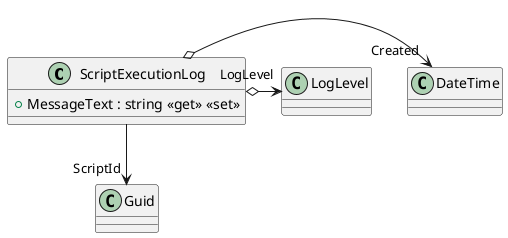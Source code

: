 @startuml
class ScriptExecutionLog {
    + MessageText : string <<get>> <<set>>
}
ScriptExecutionLog --> "ScriptId" Guid
ScriptExecutionLog o-> "Created" DateTime
ScriptExecutionLog o-> "LogLevel" LogLevel
@enduml
